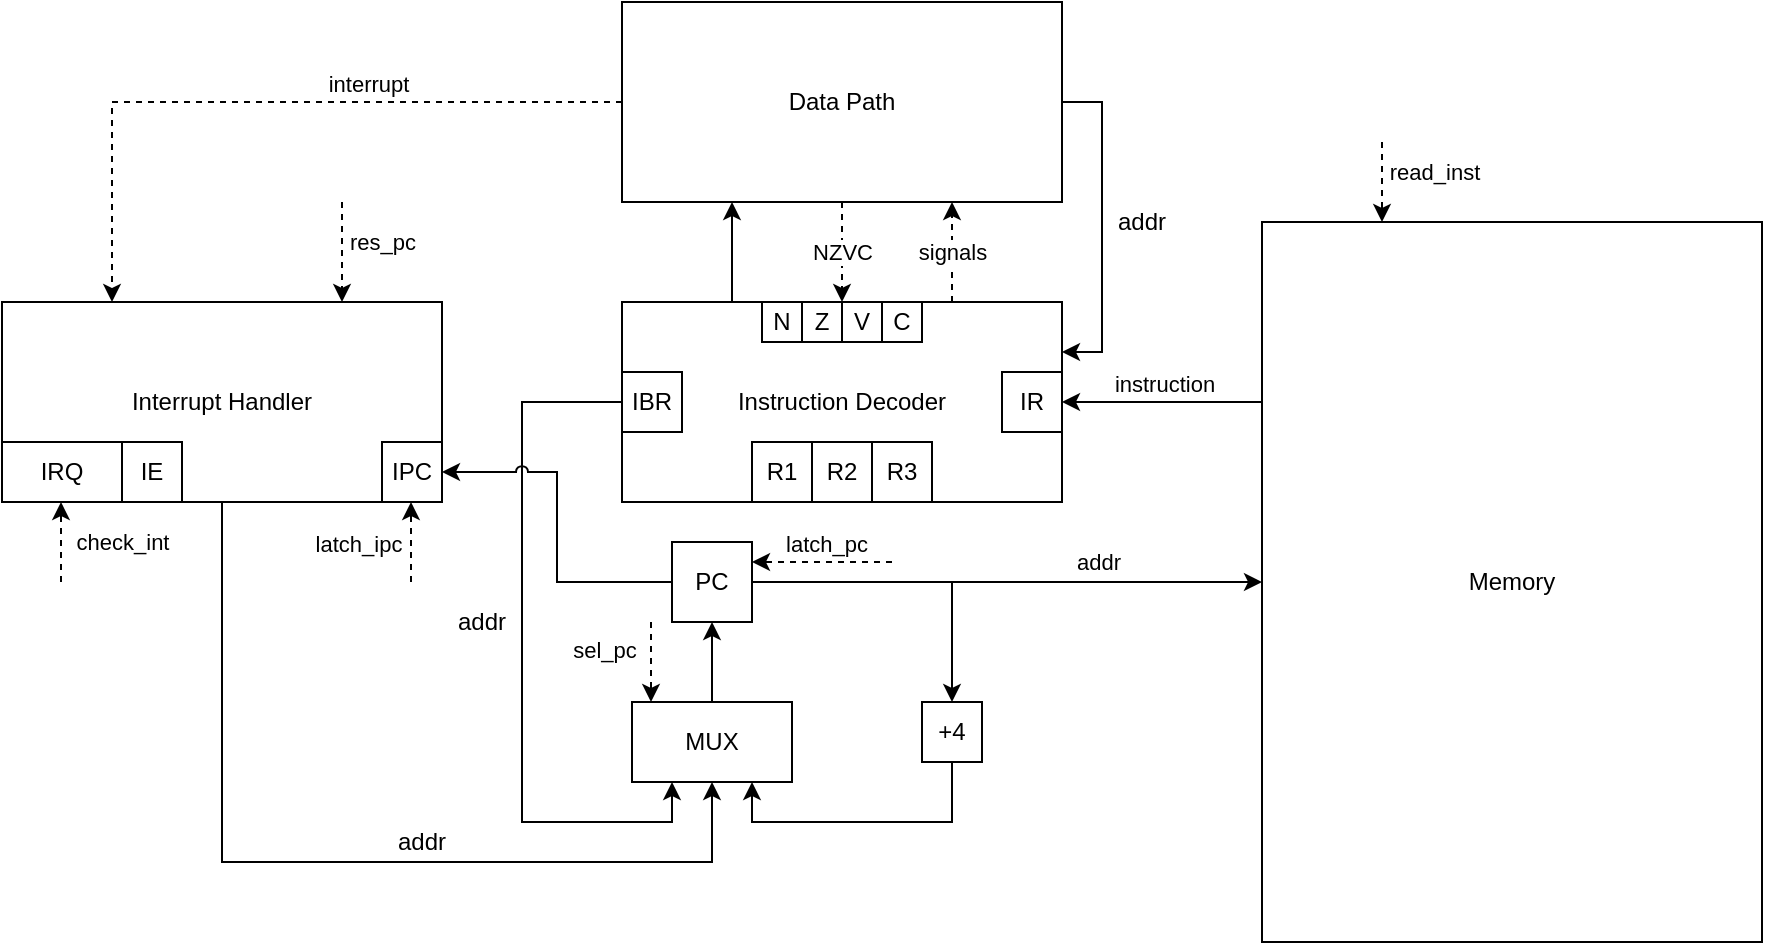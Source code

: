 <mxfile version="27.0.8">
  <diagram name="Страница — 1" id="lOXgt-aCseuYetRpwDvi">
    <mxGraphModel dx="1869" dy="542" grid="1" gridSize="10" guides="1" tooltips="1" connect="1" arrows="1" fold="1" page="1" pageScale="1" pageWidth="827" pageHeight="1169" math="0" shadow="0">
      <root>
        <mxCell id="0" />
        <mxCell id="1" parent="0" />
        <mxCell id="hqro3P3JsnMgNJcTQGFR-37" style="edgeStyle=orthogonalEdgeStyle;rounded=0;orthogonalLoop=1;jettySize=auto;html=1;exitX=0;exitY=0.5;exitDx=0;exitDy=0;dashed=1;entryX=0.25;entryY=0;entryDx=0;entryDy=0;" parent="1" source="hqro3P3JsnMgNJcTQGFR-1" target="hqro3P3JsnMgNJcTQGFR-5" edge="1">
          <mxGeometry relative="1" as="geometry">
            <mxPoint x="20" y="240" as="targetPoint" />
          </mxGeometry>
        </mxCell>
        <mxCell id="hqro3P3JsnMgNJcTQGFR-38" value="interrupt" style="edgeLabel;html=1;align=center;verticalAlign=middle;resizable=0;points=[];" parent="hqro3P3JsnMgNJcTQGFR-37" vertex="1" connectable="0">
          <mxGeometry x="-0.283" y="-4" relative="1" as="geometry">
            <mxPoint y="-5" as="offset" />
          </mxGeometry>
        </mxCell>
        <mxCell id="pG1akfXQ8sJfI-SVSOyK-12" style="edgeStyle=orthogonalEdgeStyle;rounded=0;orthogonalLoop=1;jettySize=auto;html=1;exitX=1;exitY=0.5;exitDx=0;exitDy=0;entryX=1;entryY=0.25;entryDx=0;entryDy=0;" parent="1" source="hqro3P3JsnMgNJcTQGFR-1" target="hqro3P3JsnMgNJcTQGFR-4" edge="1">
          <mxGeometry relative="1" as="geometry" />
        </mxCell>
        <mxCell id="hqro3P3JsnMgNJcTQGFR-1" value="Data Path" style="rounded=0;whiteSpace=wrap;html=1;" parent="1" vertex="1">
          <mxGeometry x="220" y="90" width="220" height="100" as="geometry" />
        </mxCell>
        <mxCell id="hqro3P3JsnMgNJcTQGFR-24" style="edgeStyle=orthogonalEdgeStyle;rounded=0;orthogonalLoop=1;jettySize=auto;html=1;exitX=0;exitY=0.25;exitDx=0;exitDy=0;entryX=1;entryY=0.5;entryDx=0;entryDy=0;" parent="1" source="hqro3P3JsnMgNJcTQGFR-2" target="hqro3P3JsnMgNJcTQGFR-4" edge="1">
          <mxGeometry relative="1" as="geometry" />
        </mxCell>
        <mxCell id="hqro3P3JsnMgNJcTQGFR-31" value="instruction" style="edgeLabel;html=1;align=center;verticalAlign=middle;resizable=0;points=[];" parent="hqro3P3JsnMgNJcTQGFR-24" vertex="1" connectable="0">
          <mxGeometry x="-0.013" relative="1" as="geometry">
            <mxPoint y="-9" as="offset" />
          </mxGeometry>
        </mxCell>
        <mxCell id="hqro3P3JsnMgNJcTQGFR-2" value="Memory" style="rounded=0;whiteSpace=wrap;html=1;" parent="1" vertex="1">
          <mxGeometry x="540" y="200" width="250" height="360" as="geometry" />
        </mxCell>
        <mxCell id="hqro3P3JsnMgNJcTQGFR-10" style="edgeStyle=orthogonalEdgeStyle;rounded=0;orthogonalLoop=1;jettySize=auto;html=1;exitX=1;exitY=0.5;exitDx=0;exitDy=0;entryX=0;entryY=0.5;entryDx=0;entryDy=0;" parent="1" source="hqro3P3JsnMgNJcTQGFR-3" target="hqro3P3JsnMgNJcTQGFR-2" edge="1">
          <mxGeometry relative="1" as="geometry" />
        </mxCell>
        <mxCell id="hqro3P3JsnMgNJcTQGFR-30" value="addr" style="edgeLabel;html=1;align=center;verticalAlign=middle;resizable=0;points=[];" parent="hqro3P3JsnMgNJcTQGFR-10" vertex="1" connectable="0">
          <mxGeometry x="0.354" y="1" relative="1" as="geometry">
            <mxPoint y="-9" as="offset" />
          </mxGeometry>
        </mxCell>
        <mxCell id="hqro3P3JsnMgNJcTQGFR-14" style="edgeStyle=orthogonalEdgeStyle;rounded=0;orthogonalLoop=1;jettySize=auto;html=1;exitX=1;exitY=0.5;exitDx=0;exitDy=0;entryX=0.5;entryY=0;entryDx=0;entryDy=0;" parent="1" source="hqro3P3JsnMgNJcTQGFR-3" target="hqro3P3JsnMgNJcTQGFR-13" edge="1">
          <mxGeometry relative="1" as="geometry" />
        </mxCell>
        <mxCell id="hqro3P3JsnMgNJcTQGFR-3" value="PC" style="rounded=0;whiteSpace=wrap;html=1;" parent="1" vertex="1">
          <mxGeometry x="245" y="360" width="40" height="40" as="geometry" />
        </mxCell>
        <mxCell id="hqro3P3JsnMgNJcTQGFR-32" style="edgeStyle=orthogonalEdgeStyle;rounded=0;orthogonalLoop=1;jettySize=auto;html=1;exitX=0;exitY=0.5;exitDx=0;exitDy=0;entryX=0.25;entryY=1;entryDx=0;entryDy=0;" parent="1" source="hqro3P3JsnMgNJcTQGFR-4" target="hqro3P3JsnMgNJcTQGFR-11" edge="1">
          <mxGeometry relative="1" as="geometry">
            <Array as="points">
              <mxPoint x="170" y="290" />
              <mxPoint x="170" y="500" />
              <mxPoint x="245" y="500" />
            </Array>
          </mxGeometry>
        </mxCell>
        <mxCell id="hqro3P3JsnMgNJcTQGFR-33" style="edgeStyle=orthogonalEdgeStyle;rounded=0;orthogonalLoop=1;jettySize=auto;html=1;exitX=0.75;exitY=0;exitDx=0;exitDy=0;entryX=0.75;entryY=1;entryDx=0;entryDy=0;dashed=1;" parent="1" source="hqro3P3JsnMgNJcTQGFR-4" target="hqro3P3JsnMgNJcTQGFR-1" edge="1">
          <mxGeometry relative="1" as="geometry" />
        </mxCell>
        <mxCell id="hqro3P3JsnMgNJcTQGFR-40" value="signals" style="edgeLabel;html=1;align=center;verticalAlign=middle;resizable=0;points=[];" parent="hqro3P3JsnMgNJcTQGFR-33" vertex="1" connectable="0">
          <mxGeometry x="-0.05" y="-2" relative="1" as="geometry">
            <mxPoint x="-2" y="-1" as="offset" />
          </mxGeometry>
        </mxCell>
        <mxCell id="hqro3P3JsnMgNJcTQGFR-36" style="edgeStyle=orthogonalEdgeStyle;rounded=0;orthogonalLoop=1;jettySize=auto;html=1;exitX=0.25;exitY=0;exitDx=0;exitDy=0;entryX=0.25;entryY=1;entryDx=0;entryDy=0;" parent="1" source="hqro3P3JsnMgNJcTQGFR-4" target="hqro3P3JsnMgNJcTQGFR-1" edge="1">
          <mxGeometry relative="1" as="geometry" />
        </mxCell>
        <mxCell id="hqro3P3JsnMgNJcTQGFR-4" value="Instruction Decoder" style="rounded=0;whiteSpace=wrap;html=1;" parent="1" vertex="1">
          <mxGeometry x="220" y="240" width="220" height="100" as="geometry" />
        </mxCell>
        <mxCell id="hqro3P3JsnMgNJcTQGFR-39" style="edgeStyle=orthogonalEdgeStyle;rounded=0;orthogonalLoop=1;jettySize=auto;html=1;exitX=0.5;exitY=1;exitDx=0;exitDy=0;entryX=0.5;entryY=1;entryDx=0;entryDy=0;" parent="1" source="hqro3P3JsnMgNJcTQGFR-5" target="hqro3P3JsnMgNJcTQGFR-11" edge="1">
          <mxGeometry relative="1" as="geometry">
            <Array as="points">
              <mxPoint x="20" y="520" />
              <mxPoint x="265" y="520" />
            </Array>
          </mxGeometry>
        </mxCell>
        <mxCell id="hqro3P3JsnMgNJcTQGFR-5" value="Interrupt Handler" style="rounded=0;whiteSpace=wrap;html=1;" parent="1" vertex="1">
          <mxGeometry x="-90" y="240" width="220" height="100" as="geometry" />
        </mxCell>
        <mxCell id="hqro3P3JsnMgNJcTQGFR-6" value="IRQ" style="rounded=0;whiteSpace=wrap;html=1;" parent="1" vertex="1">
          <mxGeometry x="-90" y="310" width="60" height="30" as="geometry" />
        </mxCell>
        <mxCell id="hqro3P3JsnMgNJcTQGFR-9" value="IE" style="rounded=0;whiteSpace=wrap;html=1;" parent="1" vertex="1">
          <mxGeometry x="-30" y="310" width="30" height="30" as="geometry" />
        </mxCell>
        <mxCell id="hqro3P3JsnMgNJcTQGFR-16" style="edgeStyle=orthogonalEdgeStyle;rounded=0;orthogonalLoop=1;jettySize=auto;html=1;exitX=0.5;exitY=0;exitDx=0;exitDy=0;entryX=0.5;entryY=1;entryDx=0;entryDy=0;" parent="1" source="hqro3P3JsnMgNJcTQGFR-11" target="hqro3P3JsnMgNJcTQGFR-3" edge="1">
          <mxGeometry relative="1" as="geometry" />
        </mxCell>
        <mxCell id="hqro3P3JsnMgNJcTQGFR-11" value="MUX" style="rounded=0;whiteSpace=wrap;html=1;" parent="1" vertex="1">
          <mxGeometry x="225" y="440" width="80" height="40" as="geometry" />
        </mxCell>
        <mxCell id="hqro3P3JsnMgNJcTQGFR-15" style="edgeStyle=orthogonalEdgeStyle;rounded=0;orthogonalLoop=1;jettySize=auto;html=1;exitX=0.5;exitY=1;exitDx=0;exitDy=0;entryX=0.75;entryY=1;entryDx=0;entryDy=0;" parent="1" source="hqro3P3JsnMgNJcTQGFR-13" target="hqro3P3JsnMgNJcTQGFR-11" edge="1">
          <mxGeometry relative="1" as="geometry" />
        </mxCell>
        <mxCell id="hqro3P3JsnMgNJcTQGFR-13" value="+4" style="rounded=0;whiteSpace=wrap;html=1;" parent="1" vertex="1">
          <mxGeometry x="370" y="440" width="30" height="30" as="geometry" />
        </mxCell>
        <mxCell id="hqro3P3JsnMgNJcTQGFR-19" value="IR" style="rounded=0;whiteSpace=wrap;html=1;" parent="1" vertex="1">
          <mxGeometry x="410" y="275" width="30" height="30" as="geometry" />
        </mxCell>
        <mxCell id="hqro3P3JsnMgNJcTQGFR-25" value="R1" style="rounded=0;whiteSpace=wrap;html=1;" parent="1" vertex="1">
          <mxGeometry x="285" y="310" width="30" height="30" as="geometry" />
        </mxCell>
        <mxCell id="hqro3P3JsnMgNJcTQGFR-26" value="R2" style="rounded=0;whiteSpace=wrap;html=1;" parent="1" vertex="1">
          <mxGeometry x="315" y="310" width="30" height="30" as="geometry" />
        </mxCell>
        <mxCell id="hqro3P3JsnMgNJcTQGFR-27" value="R3" style="rounded=0;whiteSpace=wrap;html=1;" parent="1" vertex="1">
          <mxGeometry x="345" y="310" width="30" height="30" as="geometry" />
        </mxCell>
        <mxCell id="hqro3P3JsnMgNJcTQGFR-43" value="" style="endArrow=classic;html=1;rounded=0;dashed=1;" parent="1" edge="1">
          <mxGeometry width="50" height="50" relative="1" as="geometry">
            <mxPoint x="355" y="370" as="sourcePoint" />
            <mxPoint x="285" y="370" as="targetPoint" />
          </mxGeometry>
        </mxCell>
        <mxCell id="hqro3P3JsnMgNJcTQGFR-44" value="latch_pc" style="edgeLabel;html=1;align=center;verticalAlign=middle;resizable=0;points=[];" parent="hqro3P3JsnMgNJcTQGFR-43" vertex="1" connectable="0">
          <mxGeometry x="-0.056" y="-1" relative="1" as="geometry">
            <mxPoint y="-8" as="offset" />
          </mxGeometry>
        </mxCell>
        <mxCell id="hqro3P3JsnMgNJcTQGFR-45" value="" style="endArrow=classic;html=1;rounded=0;dashed=1;" parent="1" edge="1">
          <mxGeometry width="50" height="50" relative="1" as="geometry">
            <mxPoint x="234.5" y="400" as="sourcePoint" />
            <mxPoint x="234.5" y="440" as="targetPoint" />
          </mxGeometry>
        </mxCell>
        <mxCell id="hqro3P3JsnMgNJcTQGFR-46" value="sel_pc" style="edgeLabel;html=1;align=center;verticalAlign=middle;resizable=0;points=[];" parent="hqro3P3JsnMgNJcTQGFR-45" vertex="1" connectable="0">
          <mxGeometry x="-0.056" y="-1" relative="1" as="geometry">
            <mxPoint x="-23" y="-5" as="offset" />
          </mxGeometry>
        </mxCell>
        <mxCell id="hqro3P3JsnMgNJcTQGFR-54" value="" style="endArrow=classic;html=1;rounded=0;dashed=1;" parent="1" edge="1">
          <mxGeometry width="50" height="50" relative="1" as="geometry">
            <mxPoint x="-60.5" y="380" as="sourcePoint" />
            <mxPoint x="-60.5" y="340" as="targetPoint" />
          </mxGeometry>
        </mxCell>
        <mxCell id="hqro3P3JsnMgNJcTQGFR-55" value="check_int" style="edgeLabel;html=1;align=center;verticalAlign=middle;resizable=0;points=[];" parent="hqro3P3JsnMgNJcTQGFR-54" vertex="1" connectable="0">
          <mxGeometry x="-0.056" y="-1" relative="1" as="geometry">
            <mxPoint x="29" y="-1" as="offset" />
          </mxGeometry>
        </mxCell>
        <mxCell id="pG1akfXQ8sJfI-SVSOyK-1" value="" style="endArrow=classic;html=1;rounded=0;dashed=1;exitX=0.5;exitY=1;exitDx=0;exitDy=0;" parent="1" source="hqro3P3JsnMgNJcTQGFR-1" edge="1">
          <mxGeometry width="50" height="50" relative="1" as="geometry">
            <mxPoint x="330" y="200" as="sourcePoint" />
            <mxPoint x="330" y="240" as="targetPoint" />
          </mxGeometry>
        </mxCell>
        <mxCell id="pG1akfXQ8sJfI-SVSOyK-2" value="NZVC" style="edgeLabel;html=1;align=center;verticalAlign=middle;resizable=0;points=[];" parent="pG1akfXQ8sJfI-SVSOyK-1" vertex="1" connectable="0">
          <mxGeometry x="-0.056" relative="1" as="geometry">
            <mxPoint y="1" as="offset" />
          </mxGeometry>
        </mxCell>
        <mxCell id="pG1akfXQ8sJfI-SVSOyK-3" value="N" style="rounded=0;whiteSpace=wrap;html=1;" parent="1" vertex="1">
          <mxGeometry x="290" y="240" width="20" height="20" as="geometry" />
        </mxCell>
        <mxCell id="pG1akfXQ8sJfI-SVSOyK-4" value="Z" style="rounded=0;whiteSpace=wrap;html=1;" parent="1" vertex="1">
          <mxGeometry x="310" y="240" width="20" height="20" as="geometry" />
        </mxCell>
        <mxCell id="pG1akfXQ8sJfI-SVSOyK-5" value="V" style="rounded=0;whiteSpace=wrap;html=1;" parent="1" vertex="1">
          <mxGeometry x="330" y="240" width="20" height="20" as="geometry" />
        </mxCell>
        <mxCell id="pG1akfXQ8sJfI-SVSOyK-6" value="C" style="rounded=0;whiteSpace=wrap;html=1;" parent="1" vertex="1">
          <mxGeometry x="350" y="240" width="20" height="20" as="geometry" />
        </mxCell>
        <mxCell id="pG1akfXQ8sJfI-SVSOyK-13" value="addr" style="text;html=1;align=center;verticalAlign=middle;whiteSpace=wrap;rounded=0;" parent="1" vertex="1">
          <mxGeometry x="460" y="190" width="40" height="20" as="geometry" />
        </mxCell>
        <mxCell id="pG1akfXQ8sJfI-SVSOyK-16" value="addr" style="text;html=1;align=center;verticalAlign=middle;whiteSpace=wrap;rounded=0;" parent="1" vertex="1">
          <mxGeometry x="130" y="390" width="40" height="20" as="geometry" />
        </mxCell>
        <mxCell id="pG1akfXQ8sJfI-SVSOyK-17" value="addr" style="text;html=1;align=center;verticalAlign=middle;whiteSpace=wrap;rounded=0;" parent="1" vertex="1">
          <mxGeometry x="100" y="500" width="40" height="20" as="geometry" />
        </mxCell>
        <mxCell id="pG1akfXQ8sJfI-SVSOyK-18" value="IBR" style="rounded=0;whiteSpace=wrap;html=1;" parent="1" vertex="1">
          <mxGeometry x="220" y="275" width="30" height="30" as="geometry" />
        </mxCell>
        <mxCell id="pG1akfXQ8sJfI-SVSOyK-19" value="IPC" style="rounded=0;whiteSpace=wrap;html=1;" parent="1" vertex="1">
          <mxGeometry x="100" y="310" width="30" height="30" as="geometry" />
        </mxCell>
        <mxCell id="pG1akfXQ8sJfI-SVSOyK-24" style="edgeStyle=orthogonalEdgeStyle;rounded=0;orthogonalLoop=1;jettySize=auto;html=1;exitX=0;exitY=0.5;exitDx=0;exitDy=0;entryX=1;entryY=0.5;entryDx=0;entryDy=0;jumpStyle=arc;" parent="1" source="hqro3P3JsnMgNJcTQGFR-3" target="pG1akfXQ8sJfI-SVSOyK-19" edge="1">
          <mxGeometry relative="1" as="geometry" />
        </mxCell>
        <mxCell id="pG1akfXQ8sJfI-SVSOyK-25" value="" style="endArrow=classic;html=1;rounded=0;dashed=1;" parent="1" edge="1">
          <mxGeometry width="50" height="50" relative="1" as="geometry">
            <mxPoint x="114.5" y="380" as="sourcePoint" />
            <mxPoint x="114.5" y="340" as="targetPoint" />
          </mxGeometry>
        </mxCell>
        <mxCell id="pG1akfXQ8sJfI-SVSOyK-26" value="latch_ipc" style="edgeLabel;html=1;align=center;verticalAlign=middle;resizable=0;points=[];" parent="pG1akfXQ8sJfI-SVSOyK-25" vertex="1" connectable="0">
          <mxGeometry x="-0.056" y="2" relative="1" as="geometry">
            <mxPoint x="-25" as="offset" />
          </mxGeometry>
        </mxCell>
        <mxCell id="pG1akfXQ8sJfI-SVSOyK-28" value="" style="endArrow=classic;html=1;rounded=0;dashed=1;exitX=0.5;exitY=1;exitDx=0;exitDy=0;" parent="1" edge="1">
          <mxGeometry width="50" height="50" relative="1" as="geometry">
            <mxPoint x="80" y="190" as="sourcePoint" />
            <mxPoint x="80" y="240" as="targetPoint" />
          </mxGeometry>
        </mxCell>
        <mxCell id="pG1akfXQ8sJfI-SVSOyK-29" value="res_pc" style="edgeLabel;html=1;align=center;verticalAlign=middle;resizable=0;points=[];" parent="pG1akfXQ8sJfI-SVSOyK-28" vertex="1" connectable="0">
          <mxGeometry x="-0.056" relative="1" as="geometry">
            <mxPoint x="20" y="-4" as="offset" />
          </mxGeometry>
        </mxCell>
        <mxCell id="orpr7wIEOJoV2KB0DI3t-2" value="" style="endArrow=classic;html=1;rounded=0;dashed=1;" edge="1" parent="1">
          <mxGeometry width="50" height="50" relative="1" as="geometry">
            <mxPoint x="600" y="160" as="sourcePoint" />
            <mxPoint x="600" y="200" as="targetPoint" />
          </mxGeometry>
        </mxCell>
        <mxCell id="orpr7wIEOJoV2KB0DI3t-3" value="read_inst" style="edgeLabel;html=1;align=center;verticalAlign=middle;resizable=0;points=[];" vertex="1" connectable="0" parent="orpr7wIEOJoV2KB0DI3t-2">
          <mxGeometry x="-0.056" relative="1" as="geometry">
            <mxPoint x="26" y="-4" as="offset" />
          </mxGeometry>
        </mxCell>
      </root>
    </mxGraphModel>
  </diagram>
</mxfile>
